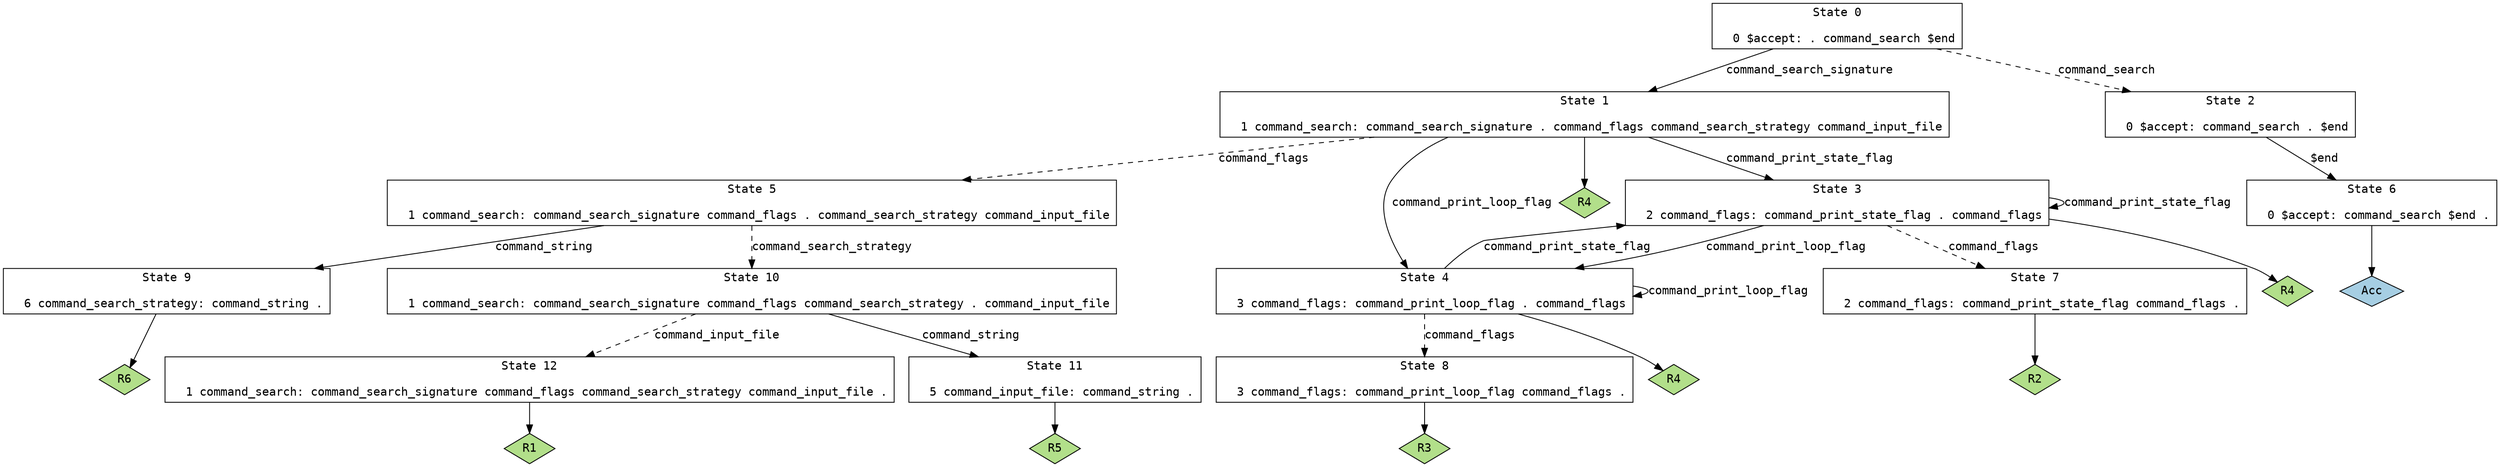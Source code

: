 // Generated by GNU Bison 3.0.4.
// Report bugs to <bug-bison@gnu.org>.
// Home page: <http://www.gnu.org/software/bison/>.

digraph "command_parser.y"
{
  node [fontname = courier, shape = box, colorscheme = paired6]
  edge [fontname = courier]

  0 [label="State 0\n\l  0 $accept: . command_search $end\l"]
  0 -> 1 [style=solid label="command_search_signature"]
  0 -> 2 [style=dashed label="command_search"]
  1 [label="State 1\n\l  1 command_search: command_search_signature . command_flags command_search_strategy command_input_file\l"]
  1 -> 3 [style=solid label="command_print_state_flag"]
  1 -> 4 [style=solid label="command_print_loop_flag"]
  1 -> 5 [style=dashed label="command_flags"]
  1 -> "1R4" [style=solid]
 "1R4" [label="R4", fillcolor=3, shape=diamond, style=filled]
  2 [label="State 2\n\l  0 $accept: command_search . $end\l"]
  2 -> 6 [style=solid label="$end"]
  3 [label="State 3\n\l  2 command_flags: command_print_state_flag . command_flags\l"]
  3 -> 3 [style=solid label="command_print_state_flag"]
  3 -> 4 [style=solid label="command_print_loop_flag"]
  3 -> 7 [style=dashed label="command_flags"]
  3 -> "3R4" [style=solid]
 "3R4" [label="R4", fillcolor=3, shape=diamond, style=filled]
  4 [label="State 4\n\l  3 command_flags: command_print_loop_flag . command_flags\l"]
  4 -> 3 [style=solid label="command_print_state_flag"]
  4 -> 4 [style=solid label="command_print_loop_flag"]
  4 -> 8 [style=dashed label="command_flags"]
  4 -> "4R4" [style=solid]
 "4R4" [label="R4", fillcolor=3, shape=diamond, style=filled]
  5 [label="State 5\n\l  1 command_search: command_search_signature command_flags . command_search_strategy command_input_file\l"]
  5 -> 9 [style=solid label="command_string"]
  5 -> 10 [style=dashed label="command_search_strategy"]
  6 [label="State 6\n\l  0 $accept: command_search $end .\l"]
  6 -> "6R0" [style=solid]
 "6R0" [label="Acc", fillcolor=1, shape=diamond, style=filled]
  7 [label="State 7\n\l  2 command_flags: command_print_state_flag command_flags .\l"]
  7 -> "7R2" [style=solid]
 "7R2" [label="R2", fillcolor=3, shape=diamond, style=filled]
  8 [label="State 8\n\l  3 command_flags: command_print_loop_flag command_flags .\l"]
  8 -> "8R3" [style=solid]
 "8R3" [label="R3", fillcolor=3, shape=diamond, style=filled]
  9 [label="State 9\n\l  6 command_search_strategy: command_string .\l"]
  9 -> "9R6" [style=solid]
 "9R6" [label="R6", fillcolor=3, shape=diamond, style=filled]
  10 [label="State 10\n\l  1 command_search: command_search_signature command_flags command_search_strategy . command_input_file\l"]
  10 -> 11 [style=solid label="command_string"]
  10 -> 12 [style=dashed label="command_input_file"]
  11 [label="State 11\n\l  5 command_input_file: command_string .\l"]
  11 -> "11R5" [style=solid]
 "11R5" [label="R5", fillcolor=3, shape=diamond, style=filled]
  12 [label="State 12\n\l  1 command_search: command_search_signature command_flags command_search_strategy command_input_file .\l"]
  12 -> "12R1" [style=solid]
 "12R1" [label="R1", fillcolor=3, shape=diamond, style=filled]
}
